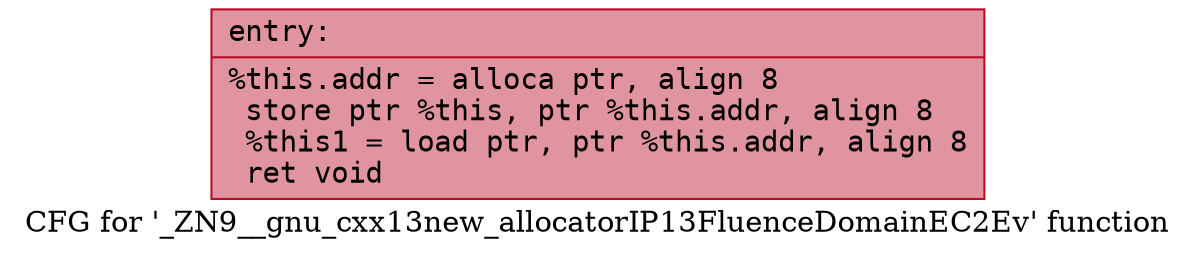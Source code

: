 digraph "CFG for '_ZN9__gnu_cxx13new_allocatorIP13FluenceDomainEC2Ev' function" {
	label="CFG for '_ZN9__gnu_cxx13new_allocatorIP13FluenceDomainEC2Ev' function";

	Node0x564271a30a80 [shape=record,color="#b70d28ff", style=filled, fillcolor="#b70d2870" fontname="Courier",label="{entry:\l|  %this.addr = alloca ptr, align 8\l  store ptr %this, ptr %this.addr, align 8\l  %this1 = load ptr, ptr %this.addr, align 8\l  ret void\l}"];
}
